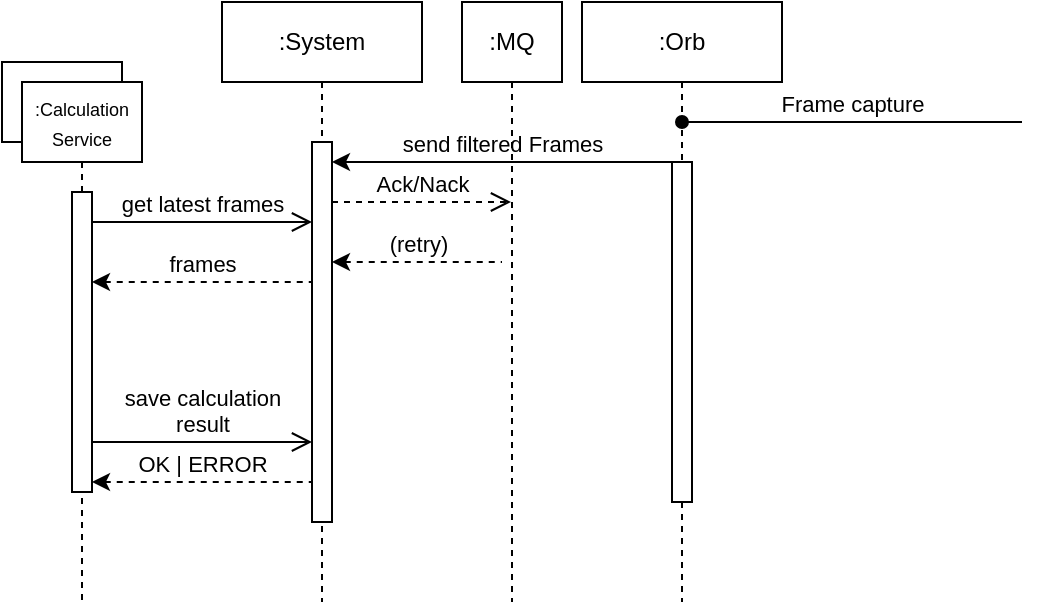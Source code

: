 <mxfile version="21.0.6" type="github">
  <diagram name="Page-1" id="2YBvvXClWsGukQMizWep">
    <mxGraphModel dx="1460" dy="759" grid="1" gridSize="10" guides="1" tooltips="1" connect="1" arrows="1" fold="1" page="1" pageScale="1" pageWidth="850" pageHeight="1100" math="0" shadow="0">
      <root>
        <mxCell id="0" />
        <mxCell id="1" parent="0" />
        <mxCell id="rSKSXi-QU2KXNEiJ4-z2-8" value="" style="rounded=0;whiteSpace=wrap;html=1;" vertex="1" parent="1">
          <mxGeometry x="-70" y="70" width="60" height="40" as="geometry" />
        </mxCell>
        <mxCell id="aM9ryv3xv72pqoxQDRHE-1" value=":System" style="shape=umlLifeline;perimeter=lifelinePerimeter;whiteSpace=wrap;html=1;container=0;dropTarget=0;collapsible=0;recursiveResize=0;outlineConnect=0;portConstraint=eastwest;newEdgeStyle={&quot;edgeStyle&quot;:&quot;elbowEdgeStyle&quot;,&quot;elbow&quot;:&quot;vertical&quot;,&quot;curved&quot;:0,&quot;rounded&quot;:0};" parent="1" vertex="1">
          <mxGeometry x="40" y="40" width="100" height="300" as="geometry" />
        </mxCell>
        <mxCell id="aM9ryv3xv72pqoxQDRHE-2" value="" style="html=1;points=[];perimeter=orthogonalPerimeter;outlineConnect=0;targetShapes=umlLifeline;portConstraint=eastwest;newEdgeStyle={&quot;edgeStyle&quot;:&quot;elbowEdgeStyle&quot;,&quot;elbow&quot;:&quot;vertical&quot;,&quot;curved&quot;:0,&quot;rounded&quot;:0};" parent="aM9ryv3xv72pqoxQDRHE-1" vertex="1">
          <mxGeometry x="45" y="70" width="10" height="190" as="geometry" />
        </mxCell>
        <mxCell id="aM9ryv3xv72pqoxQDRHE-5" value=":Orb" style="shape=umlLifeline;perimeter=lifelinePerimeter;whiteSpace=wrap;html=1;container=0;dropTarget=0;collapsible=0;recursiveResize=0;outlineConnect=0;portConstraint=eastwest;newEdgeStyle={&quot;edgeStyle&quot;:&quot;elbowEdgeStyle&quot;,&quot;elbow&quot;:&quot;vertical&quot;,&quot;curved&quot;:0,&quot;rounded&quot;:0};" parent="1" vertex="1">
          <mxGeometry x="220" y="40" width="100" height="300" as="geometry" />
        </mxCell>
        <mxCell id="aM9ryv3xv72pqoxQDRHE-6" value="" style="html=1;points=[];perimeter=orthogonalPerimeter;outlineConnect=0;targetShapes=umlLifeline;portConstraint=eastwest;newEdgeStyle={&quot;edgeStyle&quot;:&quot;elbowEdgeStyle&quot;,&quot;elbow&quot;:&quot;vertical&quot;,&quot;curved&quot;:0,&quot;rounded&quot;:0};" parent="aM9ryv3xv72pqoxQDRHE-5" vertex="1">
          <mxGeometry x="45" y="80" width="10" height="170" as="geometry" />
        </mxCell>
        <mxCell id="aM9ryv3xv72pqoxQDRHE-7" value="send filtered Frames" style="html=1;verticalAlign=bottom;endArrow=none;edgeStyle=elbowEdgeStyle;elbow=vertical;curved=0;rounded=0;endFill=0;startArrow=classic;startFill=1;" parent="1" source="aM9ryv3xv72pqoxQDRHE-2" target="aM9ryv3xv72pqoxQDRHE-6" edge="1">
          <mxGeometry relative="1" as="geometry">
            <mxPoint x="195" y="130" as="sourcePoint" />
            <Array as="points">
              <mxPoint x="180" y="120" />
            </Array>
          </mxGeometry>
        </mxCell>
        <mxCell id="rSKSXi-QU2KXNEiJ4-z2-1" value=":MQ" style="shape=umlLifeline;perimeter=lifelinePerimeter;whiteSpace=wrap;html=1;container=0;dropTarget=0;collapsible=0;recursiveResize=0;outlineConnect=0;portConstraint=eastwest;newEdgeStyle={&quot;edgeStyle&quot;:&quot;elbowEdgeStyle&quot;,&quot;elbow&quot;:&quot;vertical&quot;,&quot;curved&quot;:0,&quot;rounded&quot;:0};" vertex="1" parent="1">
          <mxGeometry x="160" y="40" width="50" height="300" as="geometry" />
        </mxCell>
        <mxCell id="rSKSXi-QU2KXNEiJ4-z2-4" value="Ack/Nack" style="html=1;verticalAlign=bottom;endArrow=open;dashed=1;endSize=8;edgeStyle=elbowEdgeStyle;elbow=vertical;curved=0;rounded=0;" edge="1" parent="1" source="aM9ryv3xv72pqoxQDRHE-2" target="rSKSXi-QU2KXNEiJ4-z2-1">
          <mxGeometry relative="1" as="geometry">
            <mxPoint x="180" y="140" as="targetPoint" />
            <Array as="points">
              <mxPoint x="140" y="140" />
            </Array>
            <mxPoint x="100" y="140" as="sourcePoint" />
          </mxGeometry>
        </mxCell>
        <mxCell id="rSKSXi-QU2KXNEiJ4-z2-5" value="Frame capture" style="html=1;verticalAlign=bottom;endArrow=none;edgeStyle=elbowEdgeStyle;elbow=vertical;curved=0;rounded=0;endFill=0;startArrow=oval;startFill=1;" edge="1" parent="1">
          <mxGeometry relative="1" as="geometry">
            <mxPoint x="270" y="100" as="sourcePoint" />
            <Array as="points">
              <mxPoint x="355" y="100" />
            </Array>
            <mxPoint x="440" y="100" as="targetPoint" />
          </mxGeometry>
        </mxCell>
        <mxCell id="rSKSXi-QU2KXNEiJ4-z2-6" value="&lt;font style=&quot;font-size: 9px;&quot;&gt;:Calculation&lt;br&gt;Service&lt;/font&gt;" style="shape=umlLifeline;perimeter=lifelinePerimeter;whiteSpace=wrap;html=1;container=0;dropTarget=0;collapsible=0;recursiveResize=0;outlineConnect=0;portConstraint=eastwest;newEdgeStyle={&quot;edgeStyle&quot;:&quot;elbowEdgeStyle&quot;,&quot;elbow&quot;:&quot;vertical&quot;,&quot;curved&quot;:0,&quot;rounded&quot;:0};" vertex="1" parent="1">
          <mxGeometry x="-60" y="80" width="60" height="260" as="geometry" />
        </mxCell>
        <mxCell id="rSKSXi-QU2KXNEiJ4-z2-7" value="" style="html=1;points=[];perimeter=orthogonalPerimeter;outlineConnect=0;targetShapes=umlLifeline;portConstraint=eastwest;newEdgeStyle={&quot;edgeStyle&quot;:&quot;elbowEdgeStyle&quot;,&quot;elbow&quot;:&quot;vertical&quot;,&quot;curved&quot;:0,&quot;rounded&quot;:0};" vertex="1" parent="rSKSXi-QU2KXNEiJ4-z2-6">
          <mxGeometry x="25" y="55" width="10" height="150" as="geometry" />
        </mxCell>
        <mxCell id="rSKSXi-QU2KXNEiJ4-z2-9" value="get latest frames" style="html=1;verticalAlign=bottom;endArrow=open;endSize=8;edgeStyle=elbowEdgeStyle;elbow=vertical;curved=0;rounded=0;" edge="1" parent="1" source="rSKSXi-QU2KXNEiJ4-z2-7" target="aM9ryv3xv72pqoxQDRHE-2">
          <mxGeometry relative="1" as="geometry">
            <mxPoint x="60" y="150" as="targetPoint" />
            <Array as="points">
              <mxPoint x="25" y="150" />
            </Array>
            <mxPoint x="-20" y="150" as="sourcePoint" />
          </mxGeometry>
        </mxCell>
        <mxCell id="rSKSXi-QU2KXNEiJ4-z2-10" value="frames" style="html=1;verticalAlign=bottom;endArrow=none;endSize=8;edgeStyle=elbowEdgeStyle;elbow=vertical;curved=0;rounded=0;startArrow=classic;startFill=1;endFill=0;dashed=1;" edge="1" parent="1" source="rSKSXi-QU2KXNEiJ4-z2-7" target="aM9ryv3xv72pqoxQDRHE-2">
          <mxGeometry relative="1" as="geometry">
            <mxPoint x="70" y="180" as="targetPoint" />
            <Array as="points">
              <mxPoint x="60" y="180" />
              <mxPoint x="25" y="180" />
            </Array>
            <mxPoint x="-20" y="180" as="sourcePoint" />
          </mxGeometry>
        </mxCell>
        <mxCell id="rSKSXi-QU2KXNEiJ4-z2-11" value="save calculation&lt;br&gt;&lt;div&gt;result&lt;/div&gt;" style="html=1;verticalAlign=bottom;endArrow=open;endSize=8;edgeStyle=elbowEdgeStyle;elbow=vertical;curved=0;rounded=0;" edge="1" parent="1" source="rSKSXi-QU2KXNEiJ4-z2-7" target="aM9ryv3xv72pqoxQDRHE-2">
          <mxGeometry relative="1" as="geometry">
            <mxPoint x="70" y="260" as="targetPoint" />
            <Array as="points">
              <mxPoint x="25" y="260" />
            </Array>
            <mxPoint x="-20" y="260" as="sourcePoint" />
          </mxGeometry>
        </mxCell>
        <mxCell id="rSKSXi-QU2KXNEiJ4-z2-12" value="OK | ERROR" style="html=1;verticalAlign=bottom;endArrow=none;endSize=8;edgeStyle=elbowEdgeStyle;elbow=vertical;curved=0;rounded=0;startArrow=classic;startFill=1;endFill=0;dashed=1;" edge="1" parent="1" source="rSKSXi-QU2KXNEiJ4-z2-7" target="aM9ryv3xv72pqoxQDRHE-2">
          <mxGeometry relative="1" as="geometry">
            <mxPoint x="80" y="280" as="targetPoint" />
            <Array as="points">
              <mxPoint x="25" y="280" />
            </Array>
            <mxPoint x="-20" y="280" as="sourcePoint" />
          </mxGeometry>
        </mxCell>
        <mxCell id="rSKSXi-QU2KXNEiJ4-z2-14" value="(retry)" style="html=1;verticalAlign=bottom;endArrow=none;endSize=8;edgeStyle=elbowEdgeStyle;elbow=vertical;curved=0;rounded=0;startArrow=classic;startFill=1;endFill=0;dashed=1;entryX=0.4;entryY=0.433;entryDx=0;entryDy=0;entryPerimeter=0;" edge="1" parent="1" source="aM9ryv3xv72pqoxQDRHE-2" target="rSKSXi-QU2KXNEiJ4-z2-1">
          <mxGeometry relative="1" as="geometry">
            <mxPoint x="180" y="170" as="targetPoint" />
            <Array as="points">
              <mxPoint x="145" y="170" />
            </Array>
            <mxPoint x="100" y="170" as="sourcePoint" />
          </mxGeometry>
        </mxCell>
      </root>
    </mxGraphModel>
  </diagram>
</mxfile>
